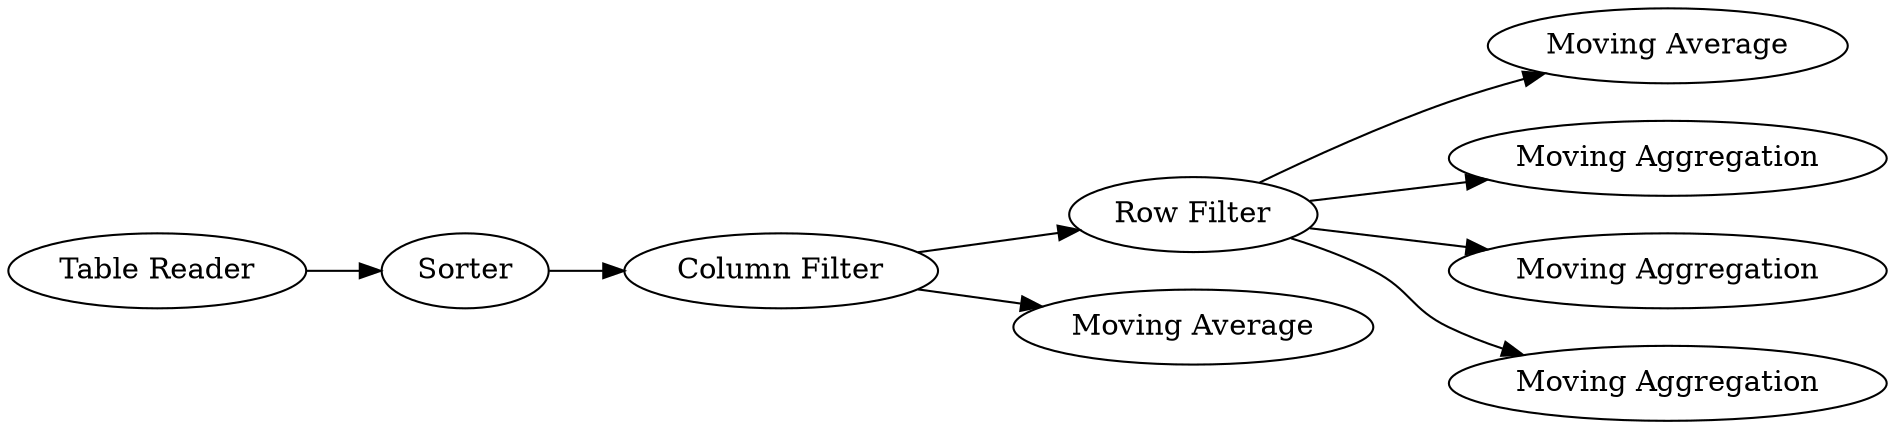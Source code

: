 digraph {
	2 [label=Sorter]
	3 [label="Moving Average"]
	4 [label="Moving Aggregation"]
	5 [label="Row Filter"]
	6 [label="Column Filter"]
	7 [label="Moving Aggregation"]
	8 [label="Moving Aggregation"]
	9 [label="Moving Average"]
	12 [label="Table Reader"]
	2 -> 6
	5 -> 4
	5 -> 7
	5 -> 3
	5 -> 8
	6 -> 5
	6 -> 9
	12 -> 2
	rankdir=LR
}

